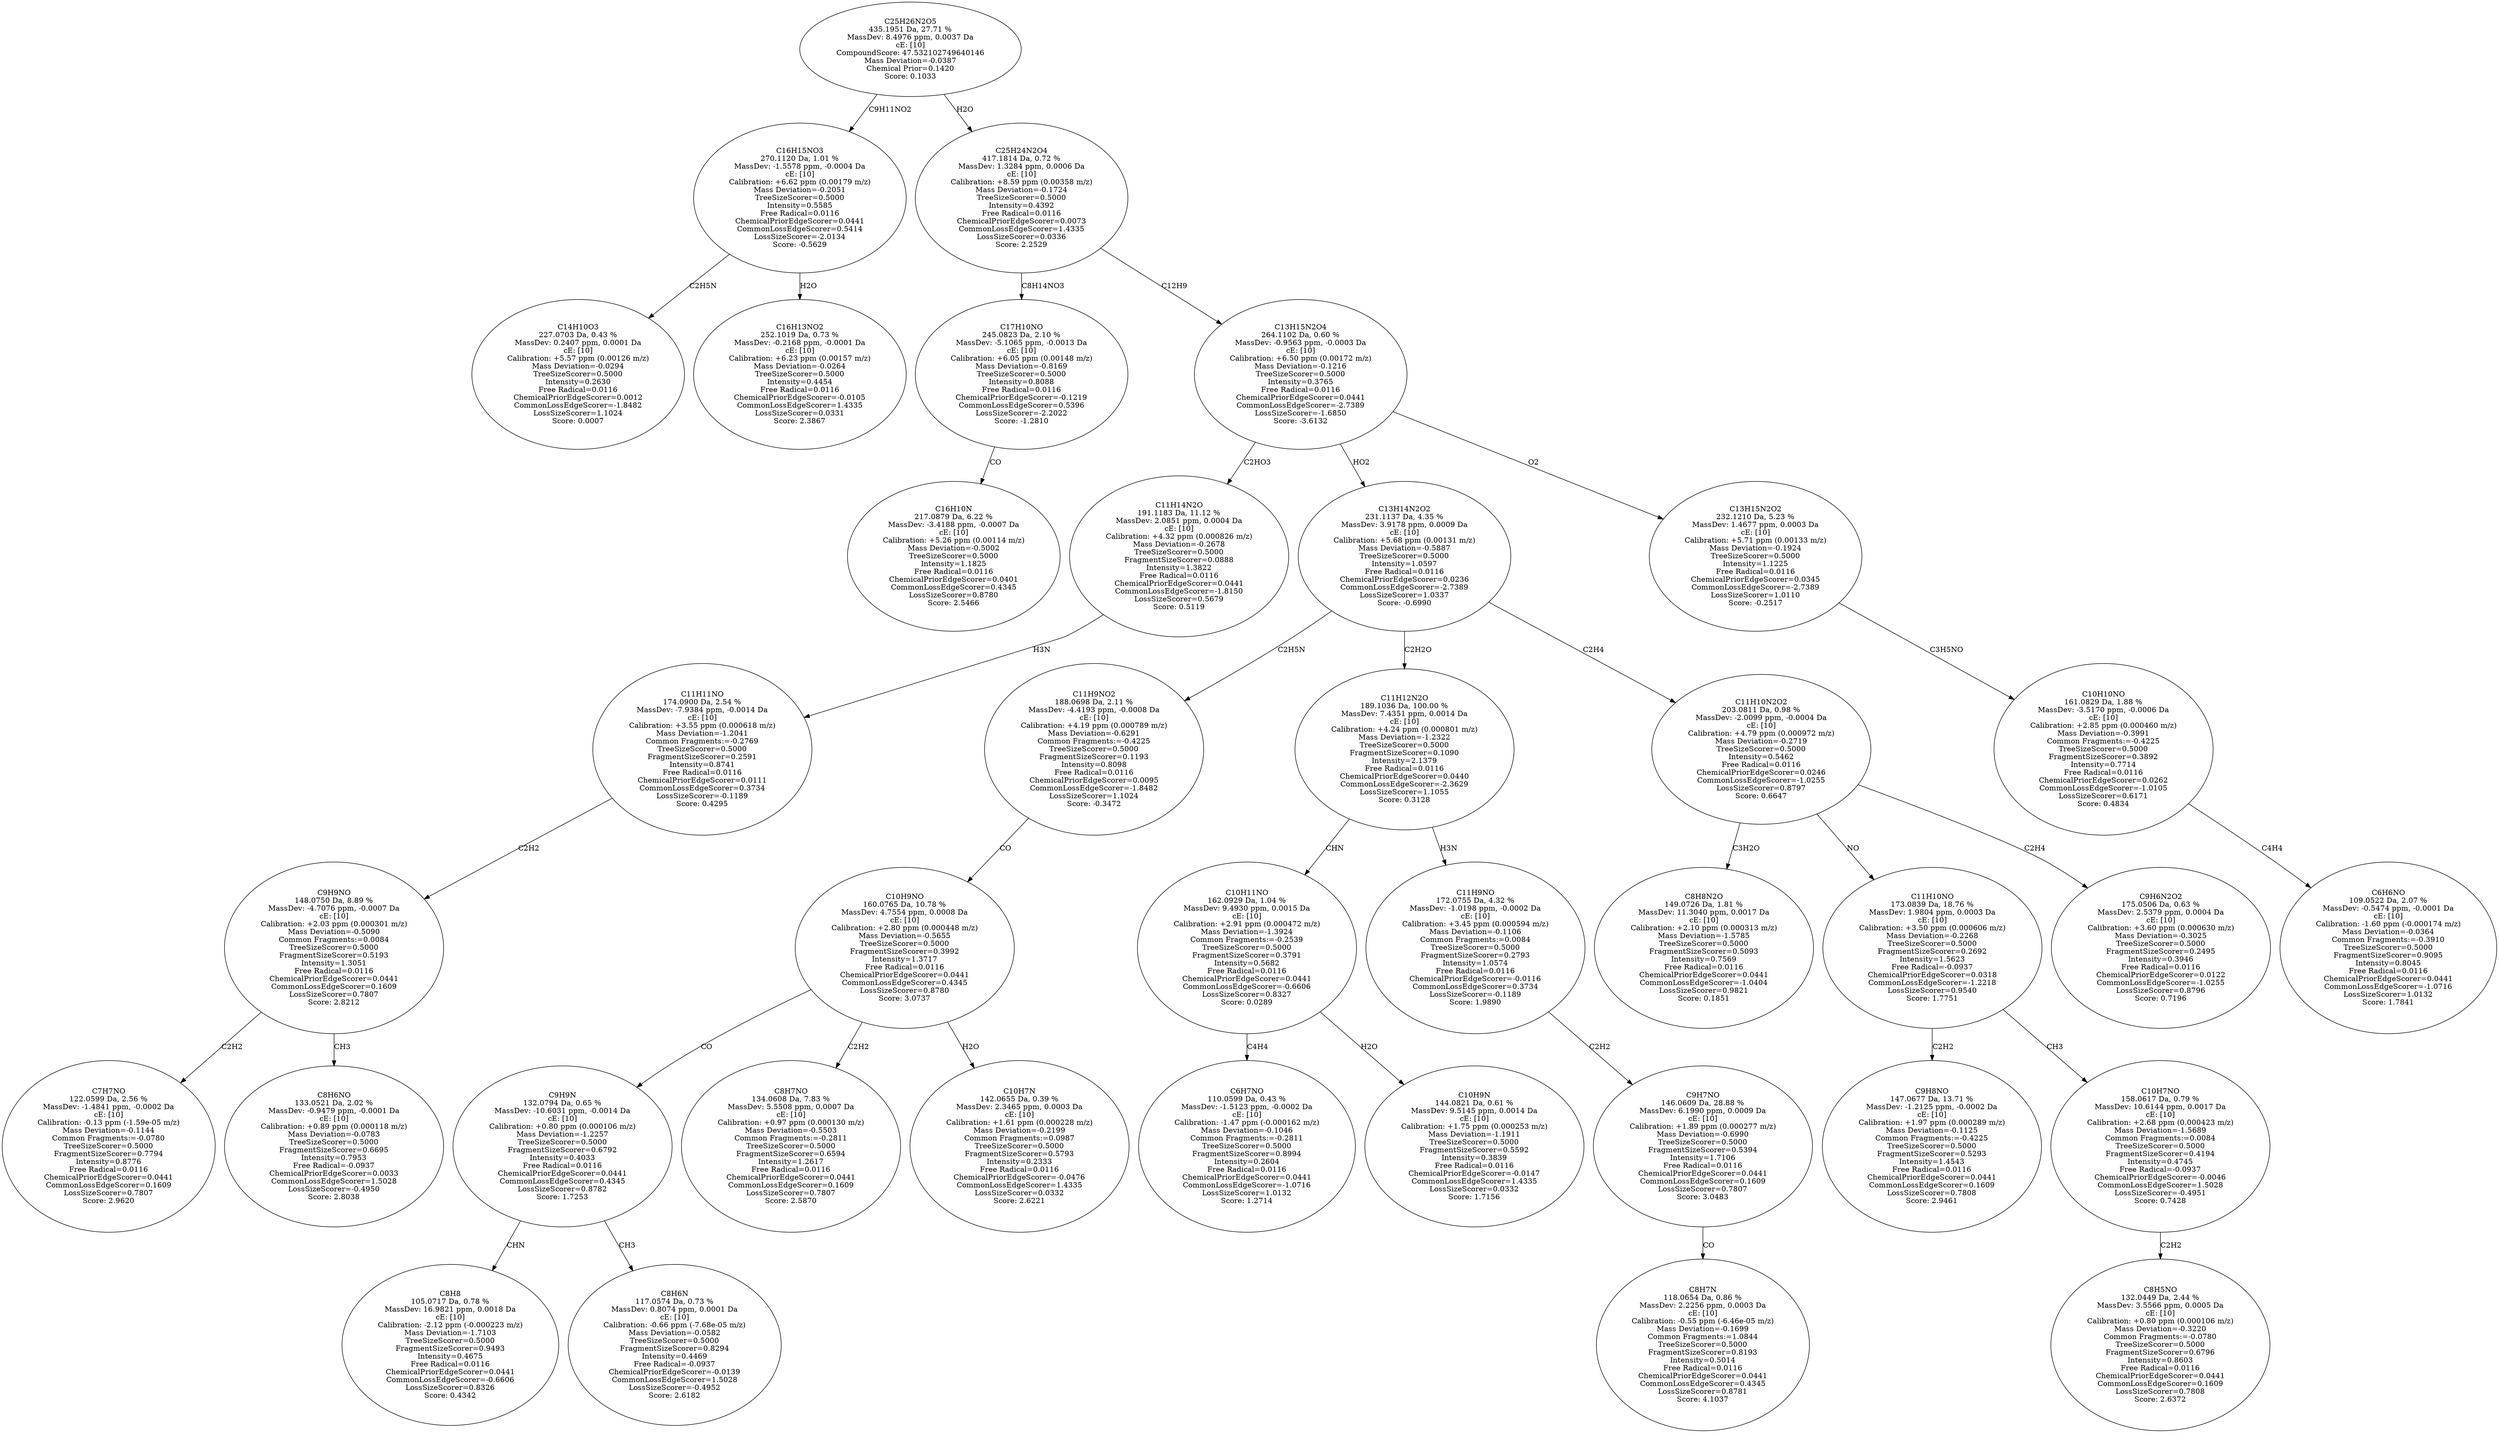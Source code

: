 strict digraph {
v1 [label="C14H10O3\n227.0703 Da, 0.43 %\nMassDev: 0.2407 ppm, 0.0001 Da\ncE: [10]\nCalibration: +5.57 ppm (0.00126 m/z)\nMass Deviation=-0.0294\nTreeSizeScorer=0.5000\nIntensity=0.2630\nFree Radical=0.0116\nChemicalPriorEdgeScorer=0.0012\nCommonLossEdgeScorer=-1.8482\nLossSizeScorer=1.1024\nScore: 0.0007"];
v2 [label="C16H13NO2\n252.1019 Da, 0.73 %\nMassDev: -0.2168 ppm, -0.0001 Da\ncE: [10]\nCalibration: +6.23 ppm (0.00157 m/z)\nMass Deviation=-0.0264\nTreeSizeScorer=0.5000\nIntensity=0.4454\nFree Radical=0.0116\nChemicalPriorEdgeScorer=-0.0105\nCommonLossEdgeScorer=1.4335\nLossSizeScorer=0.0331\nScore: 2.3867"];
v3 [label="C16H15NO3\n270.1120 Da, 1.01 %\nMassDev: -1.5578 ppm, -0.0004 Da\ncE: [10]\nCalibration: +6.62 ppm (0.00179 m/z)\nMass Deviation=-0.2051\nTreeSizeScorer=0.5000\nIntensity=0.5585\nFree Radical=0.0116\nChemicalPriorEdgeScorer=0.0441\nCommonLossEdgeScorer=0.5414\nLossSizeScorer=-2.0134\nScore: -0.5629"];
v4 [label="C16H10N\n217.0879 Da, 6.22 %\nMassDev: -3.4188 ppm, -0.0007 Da\ncE: [10]\nCalibration: +5.26 ppm (0.00114 m/z)\nMass Deviation=-0.5002\nTreeSizeScorer=0.5000\nIntensity=1.1825\nFree Radical=0.0116\nChemicalPriorEdgeScorer=0.0401\nCommonLossEdgeScorer=0.4345\nLossSizeScorer=0.8780\nScore: 2.5466"];
v5 [label="C17H10NO\n245.0823 Da, 2.10 %\nMassDev: -5.1065 ppm, -0.0013 Da\ncE: [10]\nCalibration: +6.05 ppm (0.00148 m/z)\nMass Deviation=-0.8169\nTreeSizeScorer=0.5000\nIntensity=0.8088\nFree Radical=0.0116\nChemicalPriorEdgeScorer=-0.1219\nCommonLossEdgeScorer=0.5396\nLossSizeScorer=-2.2022\nScore: -1.2810"];
v6 [label="C7H7NO\n122.0599 Da, 2.56 %\nMassDev: -1.4841 ppm, -0.0002 Da\ncE: [10]\nCalibration: -0.13 ppm (-1.59e-05 m/z)\nMass Deviation=-0.1144\nCommon Fragments:=-0.0780\nTreeSizeScorer=0.5000\nFragmentSizeScorer=0.7794\nIntensity=0.8776\nFree Radical=0.0116\nChemicalPriorEdgeScorer=0.0441\nCommonLossEdgeScorer=0.1609\nLossSizeScorer=0.7807\nScore: 2.9620"];
v7 [label="C8H6NO\n133.0521 Da, 2.02 %\nMassDev: -0.9479 ppm, -0.0001 Da\ncE: [10]\nCalibration: +0.89 ppm (0.000118 m/z)\nMass Deviation=-0.0783\nTreeSizeScorer=0.5000\nFragmentSizeScorer=0.6695\nIntensity=0.7953\nFree Radical=-0.0937\nChemicalPriorEdgeScorer=0.0033\nCommonLossEdgeScorer=1.5028\nLossSizeScorer=-0.4950\nScore: 2.8038"];
v8 [label="C9H9NO\n148.0750 Da, 8.89 %\nMassDev: -4.7076 ppm, -0.0007 Da\ncE: [10]\nCalibration: +2.03 ppm (0.000301 m/z)\nMass Deviation=-0.5090\nCommon Fragments:=0.0084\nTreeSizeScorer=0.5000\nFragmentSizeScorer=0.5193\nIntensity=1.3051\nFree Radical=0.0116\nChemicalPriorEdgeScorer=0.0441\nCommonLossEdgeScorer=0.1609\nLossSizeScorer=0.7807\nScore: 2.8212"];
v9 [label="C11H11NO\n174.0900 Da, 2.54 %\nMassDev: -7.9384 ppm, -0.0014 Da\ncE: [10]\nCalibration: +3.55 ppm (0.000618 m/z)\nMass Deviation=-1.2041\nCommon Fragments:=-0.2769\nTreeSizeScorer=0.5000\nFragmentSizeScorer=0.2591\nIntensity=0.8741\nFree Radical=0.0116\nChemicalPriorEdgeScorer=0.0111\nCommonLossEdgeScorer=0.3734\nLossSizeScorer=-0.1189\nScore: 0.4295"];
v10 [label="C11H14N2O\n191.1183 Da, 11.12 %\nMassDev: 2.0851 ppm, 0.0004 Da\ncE: [10]\nCalibration: +4.32 ppm (0.000826 m/z)\nMass Deviation=-0.2678\nTreeSizeScorer=0.5000\nFragmentSizeScorer=0.0888\nIntensity=1.3822\nFree Radical=0.0116\nChemicalPriorEdgeScorer=0.0441\nCommonLossEdgeScorer=-1.8150\nLossSizeScorer=0.5679\nScore: 0.5119"];
v11 [label="C8H8\n105.0717 Da, 0.78 %\nMassDev: 16.9821 ppm, 0.0018 Da\ncE: [10]\nCalibration: -2.12 ppm (-0.000223 m/z)\nMass Deviation=-1.7103\nTreeSizeScorer=0.5000\nFragmentSizeScorer=0.9493\nIntensity=0.4675\nFree Radical=0.0116\nChemicalPriorEdgeScorer=0.0441\nCommonLossEdgeScorer=-0.6606\nLossSizeScorer=0.8326\nScore: 0.4342"];
v12 [label="C8H6N\n117.0574 Da, 0.73 %\nMassDev: 0.8074 ppm, 0.0001 Da\ncE: [10]\nCalibration: -0.66 ppm (-7.68e-05 m/z)\nMass Deviation=-0.0582\nTreeSizeScorer=0.5000\nFragmentSizeScorer=0.8294\nIntensity=0.4469\nFree Radical=-0.0937\nChemicalPriorEdgeScorer=-0.0139\nCommonLossEdgeScorer=1.5028\nLossSizeScorer=-0.4952\nScore: 2.6182"];
v13 [label="C9H9N\n132.0794 Da, 0.65 %\nMassDev: -10.6031 ppm, -0.0014 Da\ncE: [10]\nCalibration: +0.80 ppm (0.000106 m/z)\nMass Deviation=-1.2257\nTreeSizeScorer=0.5000\nFragmentSizeScorer=0.6792\nIntensity=0.4033\nFree Radical=0.0116\nChemicalPriorEdgeScorer=0.0441\nCommonLossEdgeScorer=0.4345\nLossSizeScorer=0.8782\nScore: 1.7253"];
v14 [label="C8H7NO\n134.0608 Da, 7.83 %\nMassDev: 5.5508 ppm, 0.0007 Da\ncE: [10]\nCalibration: +0.97 ppm (0.000130 m/z)\nMass Deviation=-0.5503\nCommon Fragments:=-0.2811\nTreeSizeScorer=0.5000\nFragmentSizeScorer=0.6594\nIntensity=1.2617\nFree Radical=0.0116\nChemicalPriorEdgeScorer=0.0441\nCommonLossEdgeScorer=0.1609\nLossSizeScorer=0.7807\nScore: 2.5870"];
v15 [label="C10H7N\n142.0655 Da, 0.39 %\nMassDev: 2.3465 ppm, 0.0003 Da\ncE: [10]\nCalibration: +1.61 ppm (0.000228 m/z)\nMass Deviation=-0.2199\nCommon Fragments:=0.0987\nTreeSizeScorer=0.5000\nFragmentSizeScorer=0.5793\nIntensity=0.2333\nFree Radical=0.0116\nChemicalPriorEdgeScorer=-0.0476\nCommonLossEdgeScorer=1.4335\nLossSizeScorer=0.0332\nScore: 2.6221"];
v16 [label="C10H9NO\n160.0765 Da, 10.78 %\nMassDev: 4.7554 ppm, 0.0008 Da\ncE: [10]\nCalibration: +2.80 ppm (0.000448 m/z)\nMass Deviation=-0.5655\nTreeSizeScorer=0.5000\nFragmentSizeScorer=0.3992\nIntensity=1.3717\nFree Radical=0.0116\nChemicalPriorEdgeScorer=0.0441\nCommonLossEdgeScorer=0.4345\nLossSizeScorer=0.8780\nScore: 3.0737"];
v17 [label="C11H9NO2\n188.0698 Da, 2.11 %\nMassDev: -4.4193 ppm, -0.0008 Da\ncE: [10]\nCalibration: +4.19 ppm (0.000789 m/z)\nMass Deviation=-0.6291\nCommon Fragments:=-0.4225\nTreeSizeScorer=0.5000\nFragmentSizeScorer=0.1193\nIntensity=0.8098\nFree Radical=0.0116\nChemicalPriorEdgeScorer=0.0095\nCommonLossEdgeScorer=-1.8482\nLossSizeScorer=1.1024\nScore: -0.3472"];
v18 [label="C6H7NO\n110.0599 Da, 0.43 %\nMassDev: -1.5123 ppm, -0.0002 Da\ncE: [10]\nCalibration: -1.47 ppm (-0.000162 m/z)\nMass Deviation=-0.1046\nCommon Fragments:=-0.2811\nTreeSizeScorer=0.5000\nFragmentSizeScorer=0.8994\nIntensity=0.2604\nFree Radical=0.0116\nChemicalPriorEdgeScorer=0.0441\nCommonLossEdgeScorer=-1.0716\nLossSizeScorer=1.0132\nScore: 1.2714"];
v19 [label="C10H9N\n144.0821 Da, 0.61 %\nMassDev: 9.5145 ppm, 0.0014 Da\ncE: [10]\nCalibration: +1.75 ppm (0.000253 m/z)\nMass Deviation=-1.1911\nTreeSizeScorer=0.5000\nFragmentSizeScorer=0.5592\nIntensity=0.3839\nFree Radical=0.0116\nChemicalPriorEdgeScorer=-0.0147\nCommonLossEdgeScorer=1.4335\nLossSizeScorer=0.0332\nScore: 1.7156"];
v20 [label="C10H11NO\n162.0929 Da, 1.04 %\nMassDev: 9.4930 ppm, 0.0015 Da\ncE: [10]\nCalibration: +2.91 ppm (0.000472 m/z)\nMass Deviation=-1.3924\nCommon Fragments:=-0.2539\nTreeSizeScorer=0.5000\nFragmentSizeScorer=0.3791\nIntensity=0.5682\nFree Radical=0.0116\nChemicalPriorEdgeScorer=0.0441\nCommonLossEdgeScorer=-0.6606\nLossSizeScorer=0.8327\nScore: 0.0289"];
v21 [label="C8H7N\n118.0654 Da, 0.86 %\nMassDev: 2.2256 ppm, 0.0003 Da\ncE: [10]\nCalibration: -0.55 ppm (-6.46e-05 m/z)\nMass Deviation=-0.1699\nCommon Fragments:=1.0844\nTreeSizeScorer=0.5000\nFragmentSizeScorer=0.8193\nIntensity=0.5014\nFree Radical=0.0116\nChemicalPriorEdgeScorer=0.0441\nCommonLossEdgeScorer=0.4345\nLossSizeScorer=0.8781\nScore: 4.1037"];
v22 [label="C9H7NO\n146.0609 Da, 28.88 %\nMassDev: 6.1990 ppm, 0.0009 Da\ncE: [10]\nCalibration: +1.89 ppm (0.000277 m/z)\nMass Deviation=-0.6990\nTreeSizeScorer=0.5000\nFragmentSizeScorer=0.5394\nIntensity=1.7106\nFree Radical=0.0116\nChemicalPriorEdgeScorer=0.0441\nCommonLossEdgeScorer=0.1609\nLossSizeScorer=0.7807\nScore: 3.0483"];
v23 [label="C11H9NO\n172.0755 Da, 4.32 %\nMassDev: -1.0198 ppm, -0.0002 Da\ncE: [10]\nCalibration: +3.45 ppm (0.000594 m/z)\nMass Deviation=-0.1106\nCommon Fragments:=0.0084\nTreeSizeScorer=0.5000\nFragmentSizeScorer=0.2793\nIntensity=1.0574\nFree Radical=0.0116\nChemicalPriorEdgeScorer=-0.0116\nCommonLossEdgeScorer=0.3734\nLossSizeScorer=-0.1189\nScore: 1.9890"];
v24 [label="C11H12N2O\n189.1036 Da, 100.00 %\nMassDev: 7.4351 ppm, 0.0014 Da\ncE: [10]\nCalibration: +4.24 ppm (0.000801 m/z)\nMass Deviation=-1.2322\nTreeSizeScorer=0.5000\nFragmentSizeScorer=0.1090\nIntensity=2.1379\nFree Radical=0.0116\nChemicalPriorEdgeScorer=0.0440\nCommonLossEdgeScorer=-2.3629\nLossSizeScorer=1.1055\nScore: 0.3128"];
v25 [label="C8H8N2O\n149.0726 Da, 1.81 %\nMassDev: 11.3040 ppm, 0.0017 Da\ncE: [10]\nCalibration: +2.10 ppm (0.000313 m/z)\nMass Deviation=-1.5785\nTreeSizeScorer=0.5000\nFragmentSizeScorer=0.5093\nIntensity=0.7569\nFree Radical=0.0116\nChemicalPriorEdgeScorer=0.0441\nCommonLossEdgeScorer=-1.0404\nLossSizeScorer=0.9821\nScore: 0.1851"];
v26 [label="C9H8NO\n147.0677 Da, 13.71 %\nMassDev: -1.2125 ppm, -0.0002 Da\ncE: [10]\nCalibration: +1.97 ppm (0.000289 m/z)\nMass Deviation=-0.1125\nCommon Fragments:=-0.4225\nTreeSizeScorer=0.5000\nFragmentSizeScorer=0.5293\nIntensity=1.4543\nFree Radical=0.0116\nChemicalPriorEdgeScorer=0.0441\nCommonLossEdgeScorer=0.1609\nLossSizeScorer=0.7808\nScore: 2.9461"];
v27 [label="C8H5NO\n132.0449 Da, 2.44 %\nMassDev: 3.5566 ppm, 0.0005 Da\ncE: [10]\nCalibration: +0.80 ppm (0.000106 m/z)\nMass Deviation=-0.3220\nCommon Fragments:=-0.0780\nTreeSizeScorer=0.5000\nFragmentSizeScorer=0.6796\nIntensity=0.8603\nFree Radical=0.0116\nChemicalPriorEdgeScorer=0.0441\nCommonLossEdgeScorer=0.1609\nLossSizeScorer=0.7808\nScore: 2.6372"];
v28 [label="C10H7NO\n158.0617 Da, 0.79 %\nMassDev: 10.6144 ppm, 0.0017 Da\ncE: [10]\nCalibration: +2.68 ppm (0.000423 m/z)\nMass Deviation=-1.5689\nCommon Fragments:=0.0084\nTreeSizeScorer=0.5000\nFragmentSizeScorer=0.4194\nIntensity=0.4745\nFree Radical=-0.0937\nChemicalPriorEdgeScorer=-0.0046\nCommonLossEdgeScorer=1.5028\nLossSizeScorer=-0.4951\nScore: 0.7428"];
v29 [label="C11H10NO\n173.0839 Da, 18.76 %\nMassDev: 1.9804 ppm, 0.0003 Da\ncE: [10]\nCalibration: +3.50 ppm (0.000606 m/z)\nMass Deviation=-0.2268\nTreeSizeScorer=0.5000\nFragmentSizeScorer=0.2692\nIntensity=1.5623\nFree Radical=-0.0937\nChemicalPriorEdgeScorer=0.0318\nCommonLossEdgeScorer=-1.2218\nLossSizeScorer=0.9540\nScore: 1.7751"];
v30 [label="C9H6N2O2\n175.0506 Da, 0.63 %\nMassDev: 2.5379 ppm, 0.0004 Da\ncE: [10]\nCalibration: +3.60 ppm (0.000630 m/z)\nMass Deviation=-0.3025\nTreeSizeScorer=0.5000\nFragmentSizeScorer=0.2495\nIntensity=0.3946\nFree Radical=0.0116\nChemicalPriorEdgeScorer=0.0122\nCommonLossEdgeScorer=-1.0255\nLossSizeScorer=0.8796\nScore: 0.7196"];
v31 [label="C11H10N2O2\n203.0811 Da, 0.98 %\nMassDev: -2.0099 ppm, -0.0004 Da\ncE: [10]\nCalibration: +4.79 ppm (0.000972 m/z)\nMass Deviation=-0.2719\nTreeSizeScorer=0.5000\nIntensity=0.5462\nFree Radical=0.0116\nChemicalPriorEdgeScorer=0.0246\nCommonLossEdgeScorer=-1.0255\nLossSizeScorer=0.8797\nScore: 0.6647"];
v32 [label="C13H14N2O2\n231.1137 Da, 4.35 %\nMassDev: 3.9178 ppm, 0.0009 Da\ncE: [10]\nCalibration: +5.68 ppm (0.00131 m/z)\nMass Deviation=-0.5887\nTreeSizeScorer=0.5000\nIntensity=1.0597\nFree Radical=0.0116\nChemicalPriorEdgeScorer=0.0236\nCommonLossEdgeScorer=-2.7389\nLossSizeScorer=1.0337\nScore: -0.6990"];
v33 [label="C6H6NO\n109.0522 Da, 2.07 %\nMassDev: -0.5474 ppm, -0.0001 Da\ncE: [10]\nCalibration: -1.60 ppm (-0.000174 m/z)\nMass Deviation=-0.0364\nCommon Fragments:=-0.3910\nTreeSizeScorer=0.5000\nFragmentSizeScorer=0.9095\nIntensity=0.8045\nFree Radical=0.0116\nChemicalPriorEdgeScorer=0.0441\nCommonLossEdgeScorer=-1.0716\nLossSizeScorer=1.0132\nScore: 1.7841"];
v34 [label="C10H10NO\n161.0829 Da, 1.88 %\nMassDev: -3.5170 ppm, -0.0006 Da\ncE: [10]\nCalibration: +2.85 ppm (0.000460 m/z)\nMass Deviation=-0.3991\nCommon Fragments:=-0.4225\nTreeSizeScorer=0.5000\nFragmentSizeScorer=0.3892\nIntensity=0.7714\nFree Radical=0.0116\nChemicalPriorEdgeScorer=0.0262\nCommonLossEdgeScorer=-1.0105\nLossSizeScorer=0.6171\nScore: 0.4834"];
v35 [label="C13H15N2O2\n232.1210 Da, 5.23 %\nMassDev: 1.4677 ppm, 0.0003 Da\ncE: [10]\nCalibration: +5.71 ppm (0.00133 m/z)\nMass Deviation=-0.1924\nTreeSizeScorer=0.5000\nIntensity=1.1225\nFree Radical=0.0116\nChemicalPriorEdgeScorer=0.0345\nCommonLossEdgeScorer=-2.7389\nLossSizeScorer=1.0110\nScore: -0.2517"];
v36 [label="C13H15N2O4\n264.1102 Da, 0.60 %\nMassDev: -0.9563 ppm, -0.0003 Da\ncE: [10]\nCalibration: +6.50 ppm (0.00172 m/z)\nMass Deviation=-0.1216\nTreeSizeScorer=0.5000\nIntensity=0.3765\nFree Radical=0.0116\nChemicalPriorEdgeScorer=0.0441\nCommonLossEdgeScorer=-2.7389\nLossSizeScorer=-1.6850\nScore: -3.6132"];
v37 [label="C25H24N2O4\n417.1814 Da, 0.72 %\nMassDev: 1.3284 ppm, 0.0006 Da\ncE: [10]\nCalibration: +8.59 ppm (0.00358 m/z)\nMass Deviation=-0.1724\nTreeSizeScorer=0.5000\nIntensity=0.4392\nFree Radical=0.0116\nChemicalPriorEdgeScorer=0.0073\nCommonLossEdgeScorer=1.4335\nLossSizeScorer=0.0336\nScore: 2.2529"];
v38 [label="C25H26N2O5\n435.1951 Da, 27.71 %\nMassDev: 8.4976 ppm, 0.0037 Da\ncE: [10]\nCompoundScore: 47.532102749640146\nMass Deviation=-0.0387\nChemical Prior=0.1420\nScore: 0.1033"];
v3 -> v1 [label="C2H5N"];
v3 -> v2 [label="H2O"];
v38 -> v3 [label="C9H11NO2"];
v5 -> v4 [label="CO"];
v37 -> v5 [label="C8H14NO3"];
v8 -> v6 [label="C2H2"];
v8 -> v7 [label="CH3"];
v9 -> v8 [label="C2H2"];
v10 -> v9 [label="H3N"];
v36 -> v10 [label="C2HO3"];
v13 -> v11 [label="CHN"];
v13 -> v12 [label="CH3"];
v16 -> v13 [label="CO"];
v16 -> v14 [label="C2H2"];
v16 -> v15 [label="H2O"];
v17 -> v16 [label="CO"];
v32 -> v17 [label="C2H5N"];
v20 -> v18 [label="C4H4"];
v20 -> v19 [label="H2O"];
v24 -> v20 [label="CHN"];
v22 -> v21 [label="CO"];
v23 -> v22 [label="C2H2"];
v24 -> v23 [label="H3N"];
v32 -> v24 [label="C2H2O"];
v31 -> v25 [label="C3H2O"];
v29 -> v26 [label="C2H2"];
v28 -> v27 [label="C2H2"];
v29 -> v28 [label="CH3"];
v31 -> v29 [label="NO"];
v31 -> v30 [label="C2H4"];
v32 -> v31 [label="C2H4"];
v36 -> v32 [label="HO2"];
v34 -> v33 [label="C4H4"];
v35 -> v34 [label="C3H5NO"];
v36 -> v35 [label="O2"];
v37 -> v36 [label="C12H9"];
v38 -> v37 [label="H2O"];
}